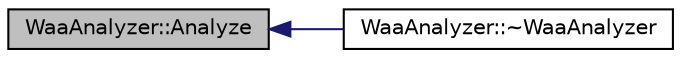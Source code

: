 digraph "WaaAnalyzer::Analyze"
{
  edge [fontname="Helvetica",fontsize="10",labelfontname="Helvetica",labelfontsize="10"];
  node [fontname="Helvetica",fontsize="10",shape=record];
  rankdir="LR";
  Node1 [label="WaaAnalyzer::Analyze",height=0.2,width=0.4,color="black", fillcolor="grey75", style="filled", fontcolor="black"];
  Node1 -> Node2 [dir="back",color="midnightblue",fontsize="10",style="solid",fontname="Helvetica"];
  Node2 [label="WaaAnalyzer::~WaaAnalyzer",height=0.2,width=0.4,color="black", fillcolor="white", style="filled",URL="$d1/d61/class_waa_analyzer.html#acf4c091fd816f6cac524499091094079"];
}
